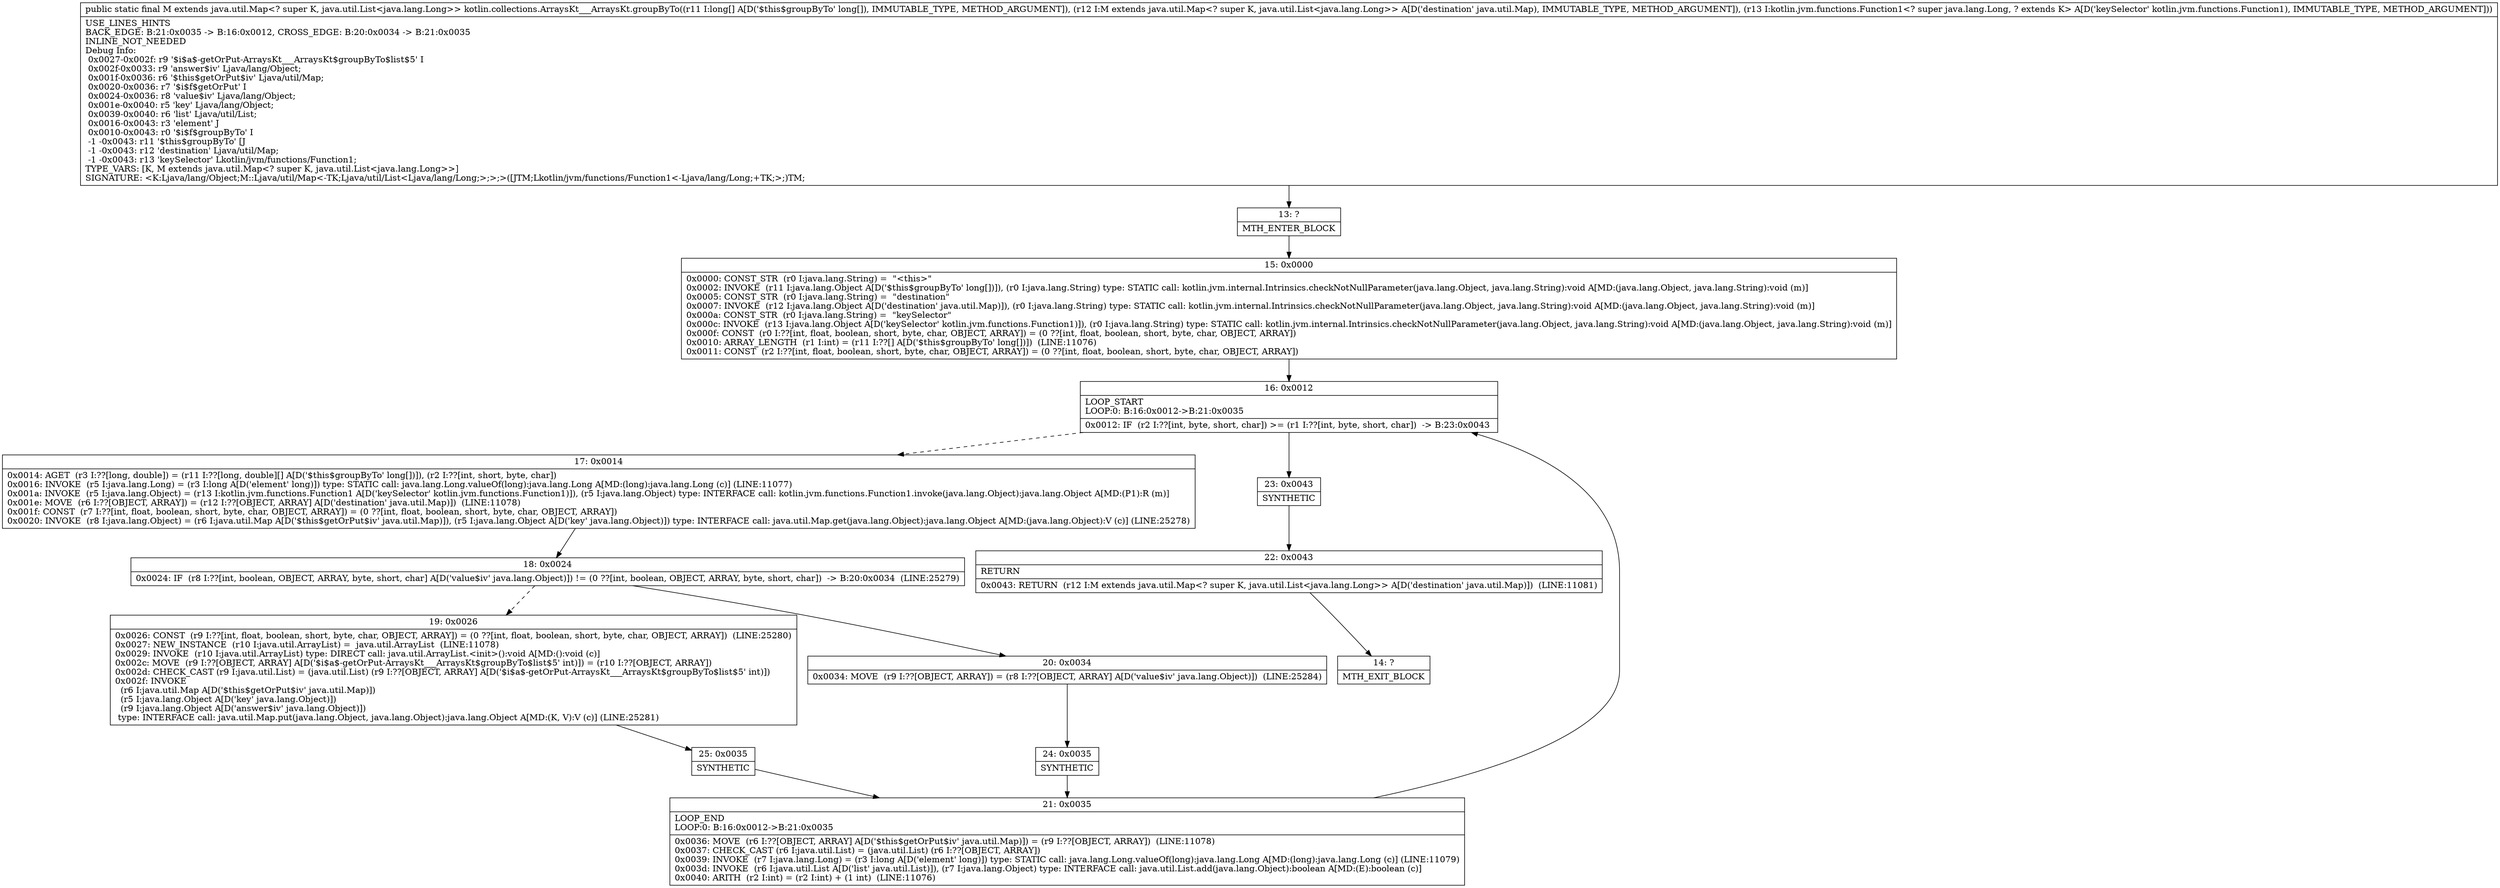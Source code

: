 digraph "CFG forkotlin.collections.ArraysKt___ArraysKt.groupByTo([JLjava\/util\/Map;Lkotlin\/jvm\/functions\/Function1;)Ljava\/util\/Map;" {
Node_13 [shape=record,label="{13\:\ ?|MTH_ENTER_BLOCK\l}"];
Node_15 [shape=record,label="{15\:\ 0x0000|0x0000: CONST_STR  (r0 I:java.lang.String) =  \"\<this\>\" \l0x0002: INVOKE  (r11 I:java.lang.Object A[D('$this$groupByTo' long[])]), (r0 I:java.lang.String) type: STATIC call: kotlin.jvm.internal.Intrinsics.checkNotNullParameter(java.lang.Object, java.lang.String):void A[MD:(java.lang.Object, java.lang.String):void (m)]\l0x0005: CONST_STR  (r0 I:java.lang.String) =  \"destination\" \l0x0007: INVOKE  (r12 I:java.lang.Object A[D('destination' java.util.Map)]), (r0 I:java.lang.String) type: STATIC call: kotlin.jvm.internal.Intrinsics.checkNotNullParameter(java.lang.Object, java.lang.String):void A[MD:(java.lang.Object, java.lang.String):void (m)]\l0x000a: CONST_STR  (r0 I:java.lang.String) =  \"keySelector\" \l0x000c: INVOKE  (r13 I:java.lang.Object A[D('keySelector' kotlin.jvm.functions.Function1)]), (r0 I:java.lang.String) type: STATIC call: kotlin.jvm.internal.Intrinsics.checkNotNullParameter(java.lang.Object, java.lang.String):void A[MD:(java.lang.Object, java.lang.String):void (m)]\l0x000f: CONST  (r0 I:??[int, float, boolean, short, byte, char, OBJECT, ARRAY]) = (0 ??[int, float, boolean, short, byte, char, OBJECT, ARRAY]) \l0x0010: ARRAY_LENGTH  (r1 I:int) = (r11 I:??[] A[D('$this$groupByTo' long[])])  (LINE:11076)\l0x0011: CONST  (r2 I:??[int, float, boolean, short, byte, char, OBJECT, ARRAY]) = (0 ??[int, float, boolean, short, byte, char, OBJECT, ARRAY]) \l}"];
Node_16 [shape=record,label="{16\:\ 0x0012|LOOP_START\lLOOP:0: B:16:0x0012\-\>B:21:0x0035\l|0x0012: IF  (r2 I:??[int, byte, short, char]) \>= (r1 I:??[int, byte, short, char])  \-\> B:23:0x0043 \l}"];
Node_17 [shape=record,label="{17\:\ 0x0014|0x0014: AGET  (r3 I:??[long, double]) = (r11 I:??[long, double][] A[D('$this$groupByTo' long[])]), (r2 I:??[int, short, byte, char]) \l0x0016: INVOKE  (r5 I:java.lang.Long) = (r3 I:long A[D('element' long)]) type: STATIC call: java.lang.Long.valueOf(long):java.lang.Long A[MD:(long):java.lang.Long (c)] (LINE:11077)\l0x001a: INVOKE  (r5 I:java.lang.Object) = (r13 I:kotlin.jvm.functions.Function1 A[D('keySelector' kotlin.jvm.functions.Function1)]), (r5 I:java.lang.Object) type: INTERFACE call: kotlin.jvm.functions.Function1.invoke(java.lang.Object):java.lang.Object A[MD:(P1):R (m)]\l0x001e: MOVE  (r6 I:??[OBJECT, ARRAY]) = (r12 I:??[OBJECT, ARRAY] A[D('destination' java.util.Map)])  (LINE:11078)\l0x001f: CONST  (r7 I:??[int, float, boolean, short, byte, char, OBJECT, ARRAY]) = (0 ??[int, float, boolean, short, byte, char, OBJECT, ARRAY]) \l0x0020: INVOKE  (r8 I:java.lang.Object) = (r6 I:java.util.Map A[D('$this$getOrPut$iv' java.util.Map)]), (r5 I:java.lang.Object A[D('key' java.lang.Object)]) type: INTERFACE call: java.util.Map.get(java.lang.Object):java.lang.Object A[MD:(java.lang.Object):V (c)] (LINE:25278)\l}"];
Node_18 [shape=record,label="{18\:\ 0x0024|0x0024: IF  (r8 I:??[int, boolean, OBJECT, ARRAY, byte, short, char] A[D('value$iv' java.lang.Object)]) != (0 ??[int, boolean, OBJECT, ARRAY, byte, short, char])  \-\> B:20:0x0034  (LINE:25279)\l}"];
Node_19 [shape=record,label="{19\:\ 0x0026|0x0026: CONST  (r9 I:??[int, float, boolean, short, byte, char, OBJECT, ARRAY]) = (0 ??[int, float, boolean, short, byte, char, OBJECT, ARRAY])  (LINE:25280)\l0x0027: NEW_INSTANCE  (r10 I:java.util.ArrayList) =  java.util.ArrayList  (LINE:11078)\l0x0029: INVOKE  (r10 I:java.util.ArrayList) type: DIRECT call: java.util.ArrayList.\<init\>():void A[MD:():void (c)]\l0x002c: MOVE  (r9 I:??[OBJECT, ARRAY] A[D('$i$a$\-getOrPut\-ArraysKt___ArraysKt$groupByTo$list$5' int)]) = (r10 I:??[OBJECT, ARRAY]) \l0x002d: CHECK_CAST (r9 I:java.util.List) = (java.util.List) (r9 I:??[OBJECT, ARRAY] A[D('$i$a$\-getOrPut\-ArraysKt___ArraysKt$groupByTo$list$5' int)]) \l0x002f: INVOKE  \l  (r6 I:java.util.Map A[D('$this$getOrPut$iv' java.util.Map)])\l  (r5 I:java.lang.Object A[D('key' java.lang.Object)])\l  (r9 I:java.lang.Object A[D('answer$iv' java.lang.Object)])\l type: INTERFACE call: java.util.Map.put(java.lang.Object, java.lang.Object):java.lang.Object A[MD:(K, V):V (c)] (LINE:25281)\l}"];
Node_25 [shape=record,label="{25\:\ 0x0035|SYNTHETIC\l}"];
Node_21 [shape=record,label="{21\:\ 0x0035|LOOP_END\lLOOP:0: B:16:0x0012\-\>B:21:0x0035\l|0x0036: MOVE  (r6 I:??[OBJECT, ARRAY] A[D('$this$getOrPut$iv' java.util.Map)]) = (r9 I:??[OBJECT, ARRAY])  (LINE:11078)\l0x0037: CHECK_CAST (r6 I:java.util.List) = (java.util.List) (r6 I:??[OBJECT, ARRAY]) \l0x0039: INVOKE  (r7 I:java.lang.Long) = (r3 I:long A[D('element' long)]) type: STATIC call: java.lang.Long.valueOf(long):java.lang.Long A[MD:(long):java.lang.Long (c)] (LINE:11079)\l0x003d: INVOKE  (r6 I:java.util.List A[D('list' java.util.List)]), (r7 I:java.lang.Object) type: INTERFACE call: java.util.List.add(java.lang.Object):boolean A[MD:(E):boolean (c)]\l0x0040: ARITH  (r2 I:int) = (r2 I:int) + (1 int)  (LINE:11076)\l}"];
Node_20 [shape=record,label="{20\:\ 0x0034|0x0034: MOVE  (r9 I:??[OBJECT, ARRAY]) = (r8 I:??[OBJECT, ARRAY] A[D('value$iv' java.lang.Object)])  (LINE:25284)\l}"];
Node_24 [shape=record,label="{24\:\ 0x0035|SYNTHETIC\l}"];
Node_23 [shape=record,label="{23\:\ 0x0043|SYNTHETIC\l}"];
Node_22 [shape=record,label="{22\:\ 0x0043|RETURN\l|0x0043: RETURN  (r12 I:M extends java.util.Map\<? super K, java.util.List\<java.lang.Long\>\> A[D('destination' java.util.Map)])  (LINE:11081)\l}"];
Node_14 [shape=record,label="{14\:\ ?|MTH_EXIT_BLOCK\l}"];
MethodNode[shape=record,label="{public static final M extends java.util.Map\<? super K, java.util.List\<java.lang.Long\>\> kotlin.collections.ArraysKt___ArraysKt.groupByTo((r11 I:long[] A[D('$this$groupByTo' long[]), IMMUTABLE_TYPE, METHOD_ARGUMENT]), (r12 I:M extends java.util.Map\<? super K, java.util.List\<java.lang.Long\>\> A[D('destination' java.util.Map), IMMUTABLE_TYPE, METHOD_ARGUMENT]), (r13 I:kotlin.jvm.functions.Function1\<? super java.lang.Long, ? extends K\> A[D('keySelector' kotlin.jvm.functions.Function1), IMMUTABLE_TYPE, METHOD_ARGUMENT]))  | USE_LINES_HINTS\lBACK_EDGE: B:21:0x0035 \-\> B:16:0x0012, CROSS_EDGE: B:20:0x0034 \-\> B:21:0x0035\lINLINE_NOT_NEEDED\lDebug Info:\l  0x0027\-0x002f: r9 '$i$a$\-getOrPut\-ArraysKt___ArraysKt$groupByTo$list$5' I\l  0x002f\-0x0033: r9 'answer$iv' Ljava\/lang\/Object;\l  0x001f\-0x0036: r6 '$this$getOrPut$iv' Ljava\/util\/Map;\l  0x0020\-0x0036: r7 '$i$f$getOrPut' I\l  0x0024\-0x0036: r8 'value$iv' Ljava\/lang\/Object;\l  0x001e\-0x0040: r5 'key' Ljava\/lang\/Object;\l  0x0039\-0x0040: r6 'list' Ljava\/util\/List;\l  0x0016\-0x0043: r3 'element' J\l  0x0010\-0x0043: r0 '$i$f$groupByTo' I\l  \-1 \-0x0043: r11 '$this$groupByTo' [J\l  \-1 \-0x0043: r12 'destination' Ljava\/util\/Map;\l  \-1 \-0x0043: r13 'keySelector' Lkotlin\/jvm\/functions\/Function1;\lTYPE_VARS: [K, M extends java.util.Map\<? super K, java.util.List\<java.lang.Long\>\>]\lSIGNATURE: \<K:Ljava\/lang\/Object;M::Ljava\/util\/Map\<\-TK;Ljava\/util\/List\<Ljava\/lang\/Long;\>;\>;\>([JTM;Lkotlin\/jvm\/functions\/Function1\<\-Ljava\/lang\/Long;+TK;\>;)TM;\l}"];
MethodNode -> Node_13;Node_13 -> Node_15;
Node_15 -> Node_16;
Node_16 -> Node_17[style=dashed];
Node_16 -> Node_23;
Node_17 -> Node_18;
Node_18 -> Node_19[style=dashed];
Node_18 -> Node_20;
Node_19 -> Node_25;
Node_25 -> Node_21;
Node_21 -> Node_16;
Node_20 -> Node_24;
Node_24 -> Node_21;
Node_23 -> Node_22;
Node_22 -> Node_14;
}

